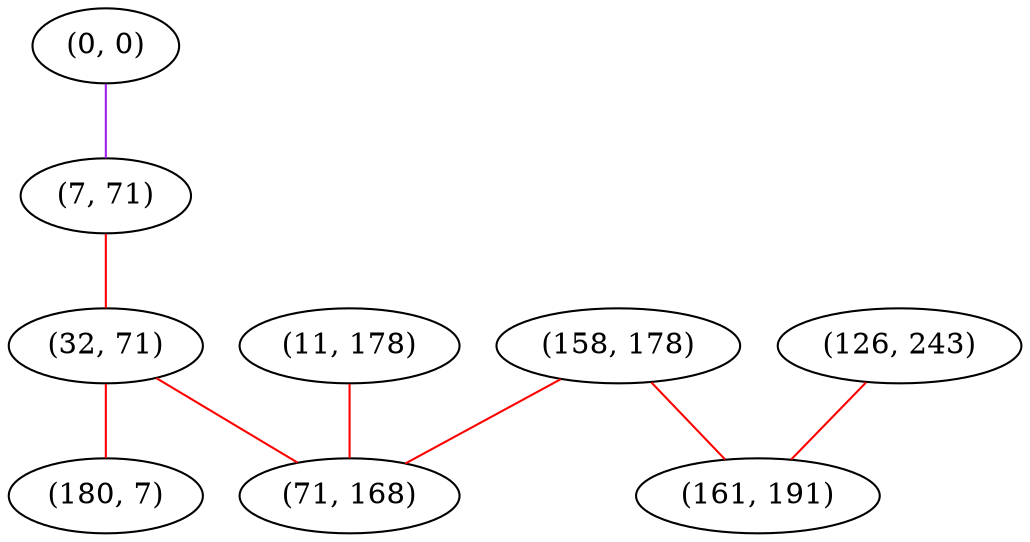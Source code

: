 graph "" {
"(0, 0)";
"(7, 71)";
"(32, 71)";
"(180, 7)";
"(126, 243)";
"(11, 178)";
"(158, 178)";
"(71, 168)";
"(161, 191)";
"(0, 0)" -- "(7, 71)"  [color=purple, key=0, weight=4];
"(7, 71)" -- "(32, 71)"  [color=red, key=0, weight=1];
"(32, 71)" -- "(180, 7)"  [color=red, key=0, weight=1];
"(32, 71)" -- "(71, 168)"  [color=red, key=0, weight=1];
"(126, 243)" -- "(161, 191)"  [color=red, key=0, weight=1];
"(11, 178)" -- "(71, 168)"  [color=red, key=0, weight=1];
"(158, 178)" -- "(71, 168)"  [color=red, key=0, weight=1];
"(158, 178)" -- "(161, 191)"  [color=red, key=0, weight=1];
}
